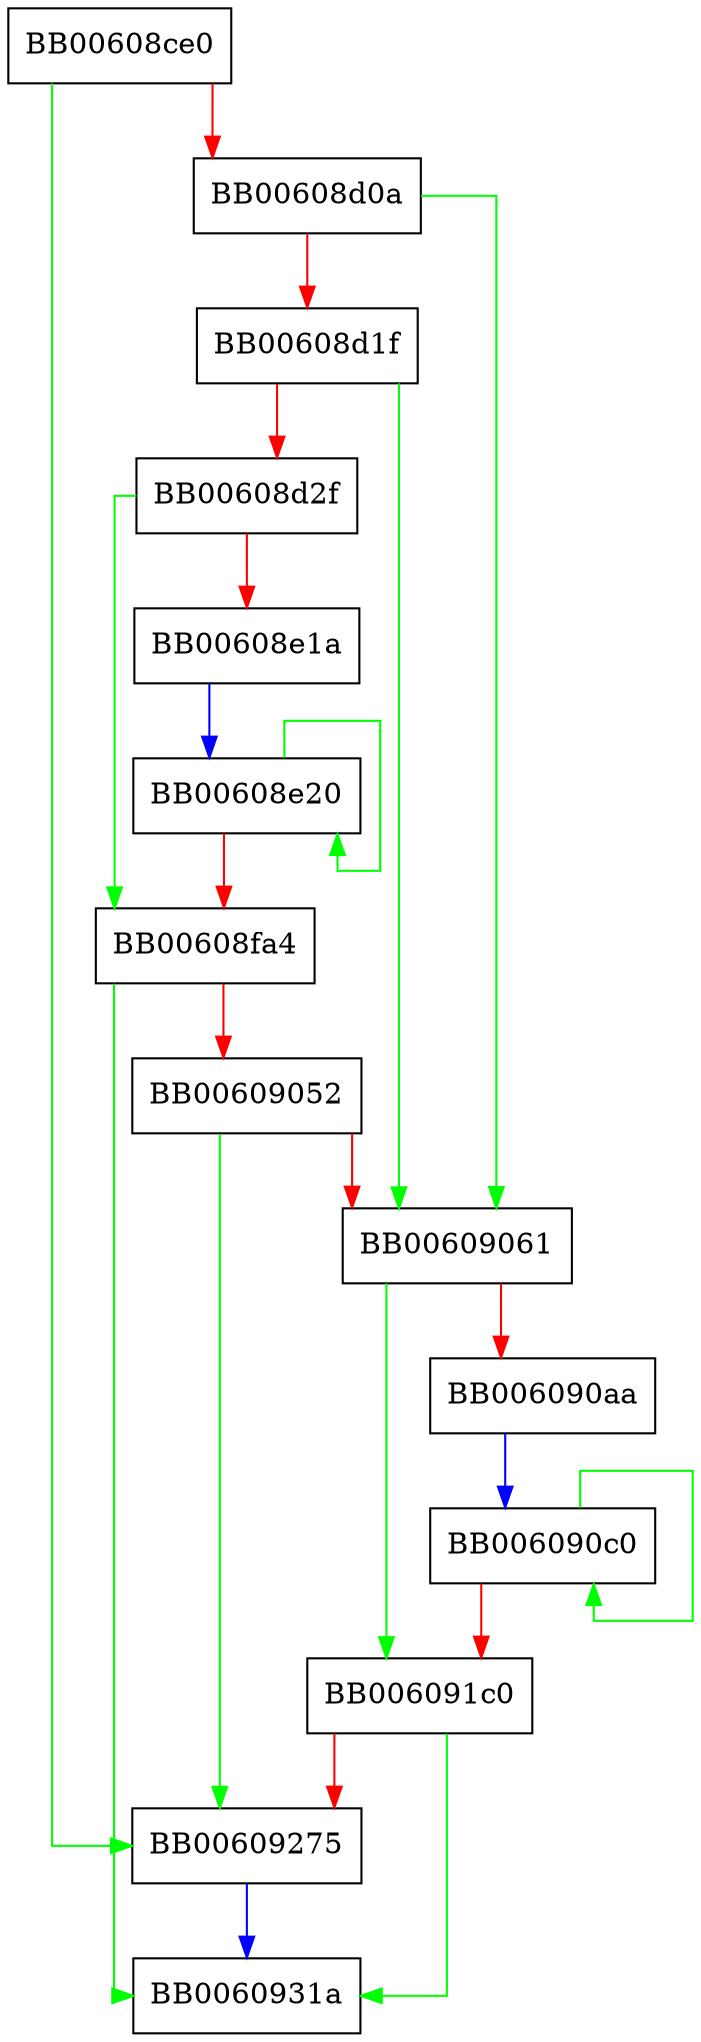 digraph gcm_ghash_clmul {
  node [shape="box"];
  graph [splines=ortho];
  BB00608ce0 -> BB00609275 [color="green"];
  BB00608ce0 -> BB00608d0a [color="red"];
  BB00608d0a -> BB00609061 [color="green"];
  BB00608d0a -> BB00608d1f [color="red"];
  BB00608d1f -> BB00609061 [color="green"];
  BB00608d1f -> BB00608d2f [color="red"];
  BB00608d2f -> BB00608fa4 [color="green"];
  BB00608d2f -> BB00608e1a [color="red"];
  BB00608e1a -> BB00608e20 [color="blue"];
  BB00608e20 -> BB00608e20 [color="green"];
  BB00608e20 -> BB00608fa4 [color="red"];
  BB00608fa4 -> BB0060931a [color="green"];
  BB00608fa4 -> BB00609052 [color="red"];
  BB00609052 -> BB00609275 [color="green"];
  BB00609052 -> BB00609061 [color="red"];
  BB00609061 -> BB006091c0 [color="green"];
  BB00609061 -> BB006090aa [color="red"];
  BB006090aa -> BB006090c0 [color="blue"];
  BB006090c0 -> BB006090c0 [color="green"];
  BB006090c0 -> BB006091c0 [color="red"];
  BB006091c0 -> BB0060931a [color="green"];
  BB006091c0 -> BB00609275 [color="red"];
  BB00609275 -> BB0060931a [color="blue"];
}